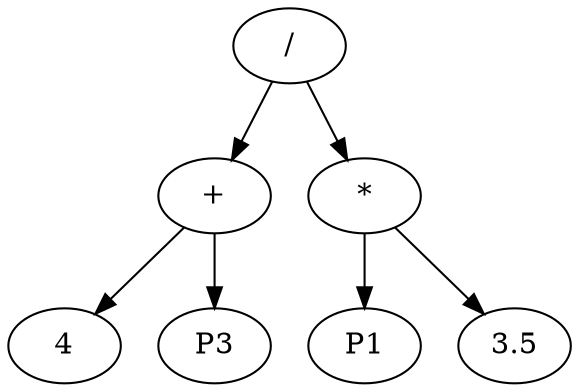 digraph GPTreeExampleMutated
{
  O11 [label="/"]
	O21 [label="+"]
	O22 [label="*"]
	V31 [label="4"]
	V32 [label="P3"]
	V33 [label="P1"]
	V34 [label="3.5"]

  O11 -> O21
	O11 -> O22
	O21 -> V31
	O21 -> V32
	O22 -> V33
	O22 -> V34
}
